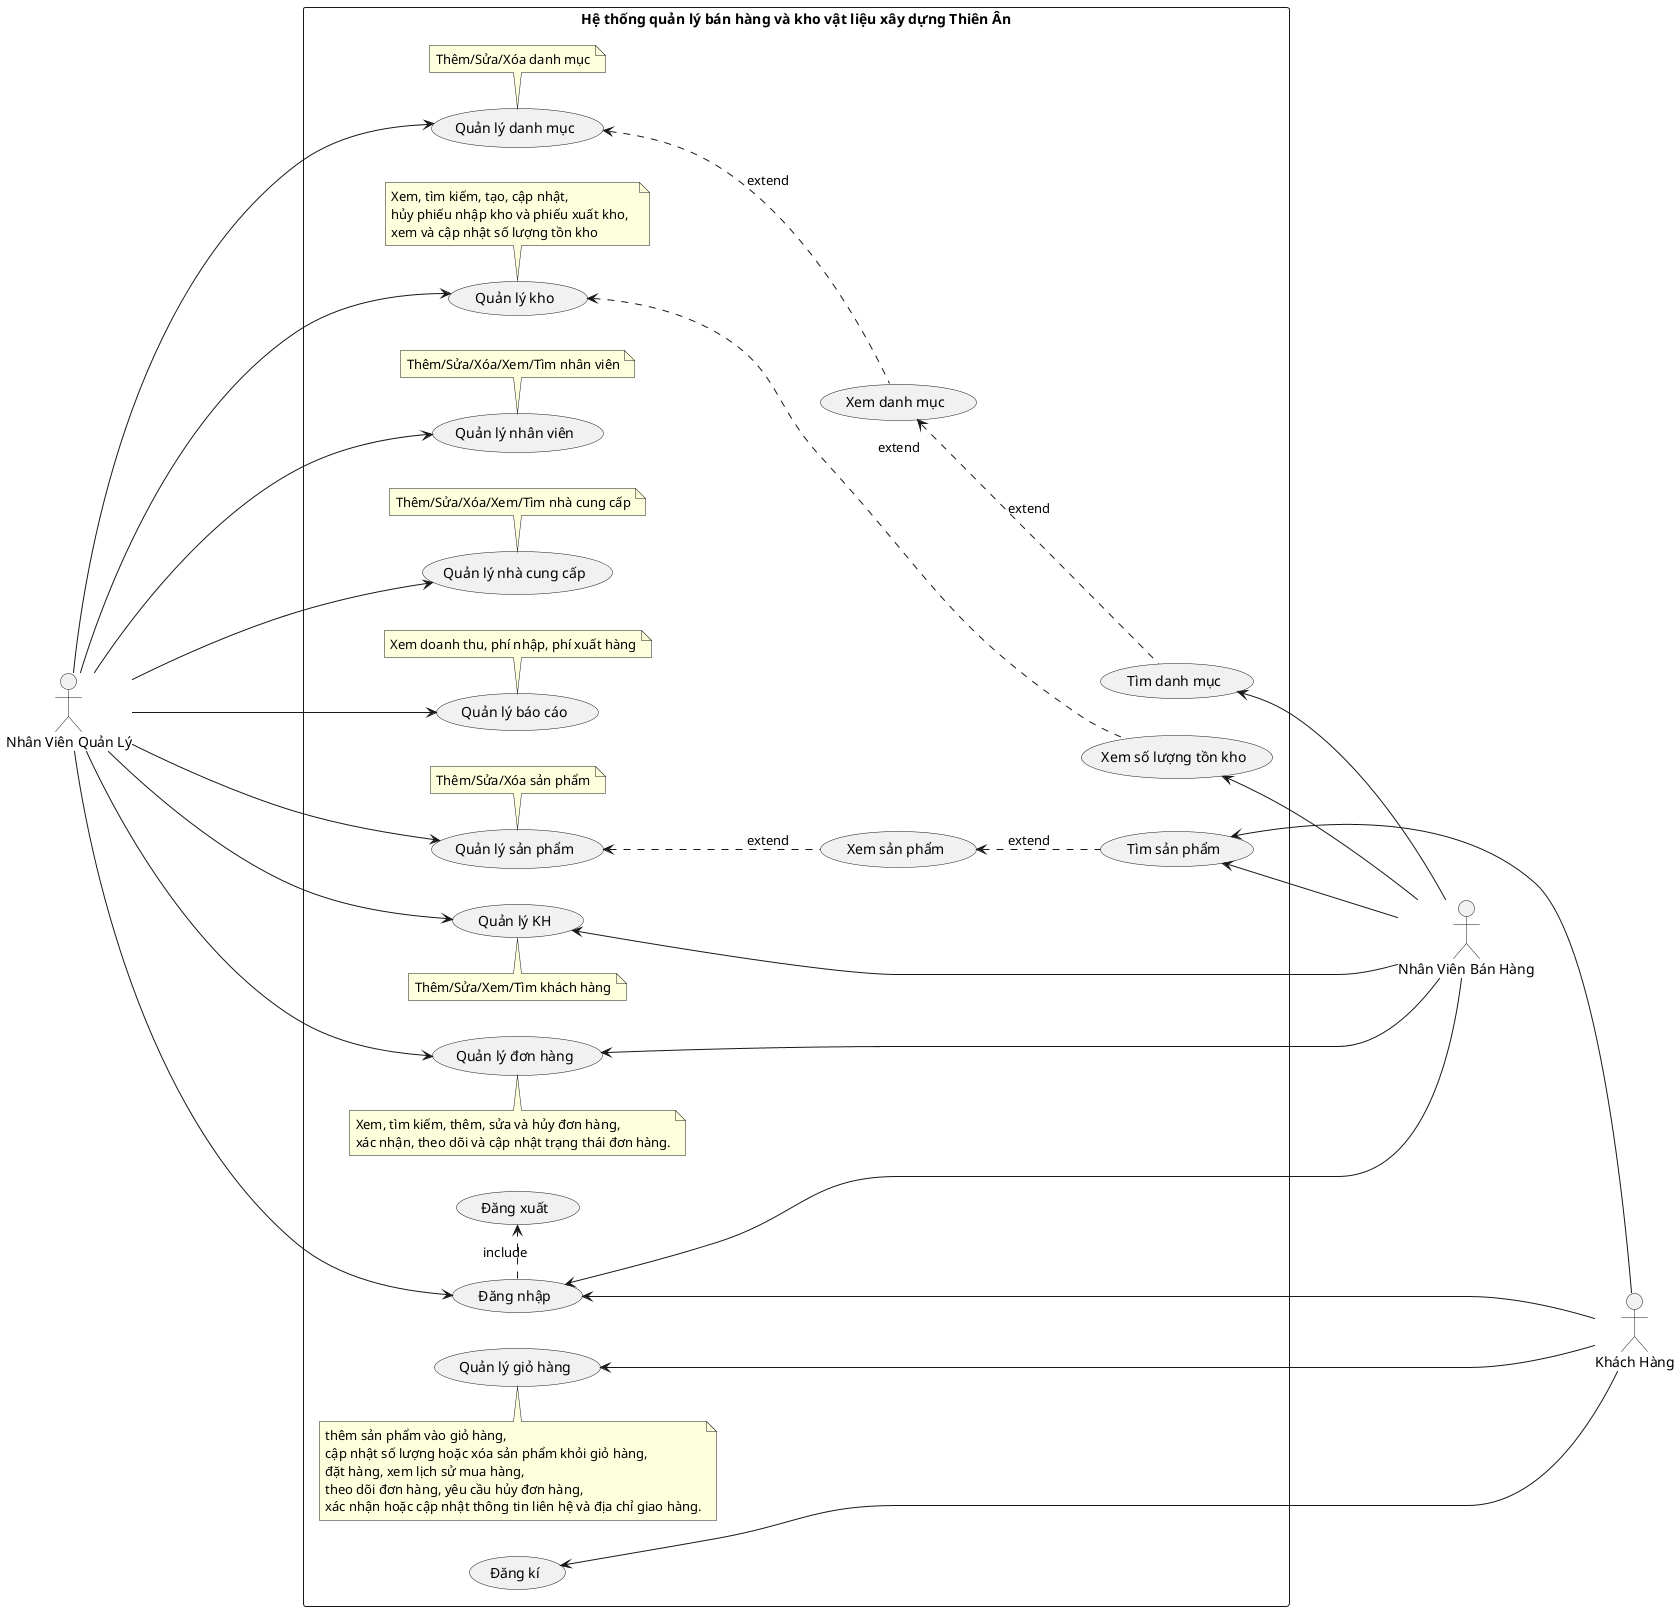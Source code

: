 @startuml SinooUC

skinparam shadowing false
left to right direction

actor "Khách Hàng" as KH
actor "Nhân Viên Quản Lý" as NVQL
actor "Nhân Viên Bán Hàng" as NVBH

rectangle "Hệ thống quản lý bán hàng và kho vật liệu xây dựng Thiên Ân" {

'>>>>>>>>>>>>>>> Khai báo >>>>>>>>>>>>>>>
'Danh mục sp
Usecase QLDMSP as "Quản lý danh mục"

note bottom of QLDMSP: Thêm/Sửa/Xóa danh mục
(Xem danh mục) as XEM_DMSP
(Tìm danh mục) as TIM_DMSP

'Kho hàng
Usecase QLKHO as "Quản lý kho"
note bottom of QLKHO : Xem, tìm kiếm, tạo, cập nhật,  \nhủy phiếu nhập kho và phiếu xuất kho,  \nxem và cập nhật số lượng tồn kho 

(Xem số lượng tồn kho) as XEM_HANG

'Nhân viên
Usecase QLNV as "Quản lý nhân viên"
note bottom of QLNV: Thêm/Sửa/Xóa/Xem/Tìm nhân viên

'Nhà cung cấp
Usecase QLNCC as "Quản lý nhà cung cấp"
note bottom of QLNCC: Thêm/Sửa/Xóa/Xem/Tìm nhà cung cấp
' (Tìm nhà cung cấp) as TIM_NCC

'Báo cáo
(Quản lý báo cáo) as QLBC
note bottom of QLBC: Xem doanh thu, phí nhập, phí xuất hàng

'Khách hàng
(Quản lý KH) as QLKH
note top of QLKH: Thêm/Sửa/Xem/Tìm khách hàng

'Đơn hàng
Usecase QLDH as "Quản lý đơn hàng"
note top of QLDH: Xem, tìm kiếm, thêm, sửa và hủy đơn hàng,  \nxác nhận, theo dõi và cập nhật trạng thái đơn hàng.
' (Tìm đơn) as TIM_DH
' (Xem đơn) as XEM_DH

'Sản phẩm
Usecase QLSP as "Quản lý sản phẩm"
note bottom of QLSP: Thêm/Sửa/Xóa sản phẩm
(Xem sản phẩm) as XEM_SP
(Tìm sản phẩm) as TIM_SP
XEM_SP <.. TIM_SP: extend

'Mua hàng
Usecase QLGH as "Quản lý giỏ hàng"
note top of QLGH: thêm sản phẩm vào giỏ hàng,  \ncập nhật số lượng hoặc xóa sản phẩm khỏi giỏ hàng,  \nđặt hàng, xem lịch sử mua hàng,  \ntheo dõi đơn hàng, yêu cầu hủy đơn hàng,  \nxác nhận hoặc cập nhật thông tin liên hệ và địa chỉ giao hàng.

' (Theo dõi đơn hàng) as THEO_DOI_HANG
' (Xem lịch sử mua hàng) as XEM_LSMH

'Đăng nhập, đăng xuất
(Đăng xuất) as Logout
(Đăng nhập) as Login
(Đăng kí) as SignUp
 Login  .>  Logout: include

'>>>>>>>>>>>>>>> Gán đối tượng >>>>>>>>>>>>>>
'----------- Nhân Viên Quản lý -----------
NVQL --> QLSP
NVQL ----> QLDMSP
NVQL --> QLKHO
NVQL --> QLNV
NVQL --> QLNCC
NVQL --> QLBC
NVQL --> QLKH 
NVQL --> QLDH 

'Tài khoản
NVQL --> Login

'Sản phẩm
QLSP <.. XEM_SP: extend
' QLSP <.. TIM_SP: extend

'Danh mục sp
QLDMSP <.. XEM_DMSP: extend
' QLDMSP <.. XEM_DMSP: extend
' TIM_DMSP <.. XEM_DMSP: extend
XEM_DMSP <.. TIM_DMSP: extend

'Kho hàng
QLKHO <... XEM_HANG: extend

'Nhân viên

'Nhà cung cấp
' QLNCC <.. TIM_NCC: extend

'Báo cáo

'Khách hàng

'Đơn hàng


'----------- Nhân Viên Bán Hàng -----------
QLDH <- NVBH
QLKH <-- NVBH

'Tài khoản
Login <-- NVBH

'Kho
XEM_HANG <--- NVBH

'Danh mục
TIM_DMSP <-- NVBH

'Đơn hàng
' TIM_DH ..> QLDH: extend
' XEM_DH ..> QLDH: extend

'Khách hàng
' XEM_LSMH ..> QLKH: extend

'Sản phẩm
TIM_SP <-- NVBH

'----------- Khách Hàng -----------
QLGH <-- KH

'Tài khoản
SignUp <- KH
Login <-- KH

'Mua hàng
' THEO_DOI_HANG .> QLGH: extend
' XEM_LSMH ..> QLGH: extend

'Sản phẩm
TIM_SP <---- KH

}

@enduml
